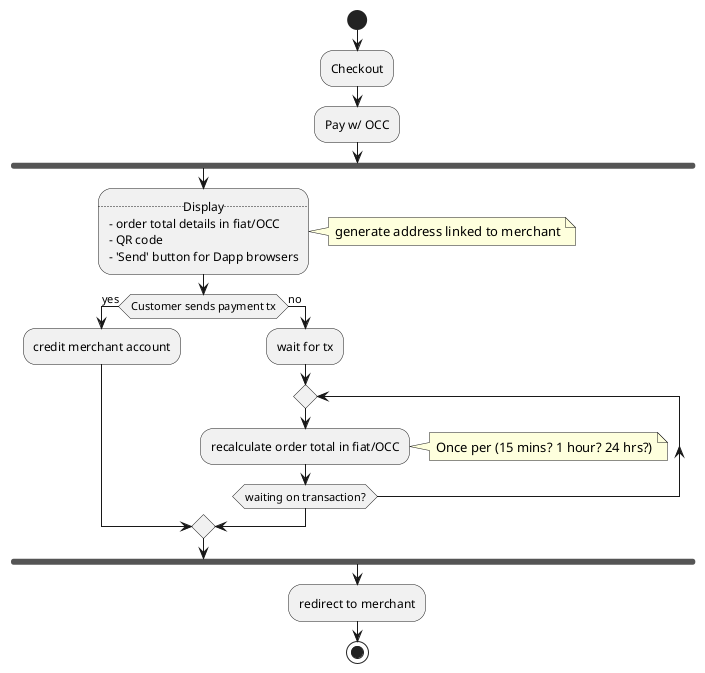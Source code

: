 @startuml
start
  :Checkout;
  :Pay w/ OCC;
  fork
    :..Display..
    - order total details in fiat/OCC
    - QR code
    - 'Send' button for Dapp browsers;
    note right: generate address linked to merchant
    if (Customer sends payment tx) then (yes)
      :credit merchant account;
    else (no)
      :wait for tx;
      repeat
        :recalculate order total in fiat/OCC;
        note right: Once per (15 mins? 1 hour? 24 hrs?)
      repeat while (waiting on transaction?)
    endif
  endfork
  :redirect to merchant;
stop
@enduml
